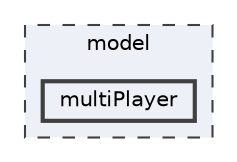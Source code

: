 digraph "model/multiPlayer"
{
 // LATEX_PDF_SIZE
  bgcolor="transparent";
  edge [fontname=Helvetica,fontsize=10,labelfontname=Helvetica,labelfontsize=10];
  node [fontname=Helvetica,fontsize=10,shape=box,height=0.2,width=0.4];
  compound=true
  subgraph clusterdir_3f14f6767c31cb4a1d22c13c18cc6fc3 {
    graph [ bgcolor="#edf0f7", pencolor="grey25", label="model", fontname=Helvetica,fontsize=10 style="filled,dashed", URL="dir_3f14f6767c31cb4a1d22c13c18cc6fc3.html",tooltip=""]
  dir_59fe031ffb35f1a71c2b0625a2c4821b [label="multiPlayer", fillcolor="#edf0f7", color="grey25", style="filled,bold", URL="dir_59fe031ffb35f1a71c2b0625a2c4821b.html",tooltip=""];
  }
}
